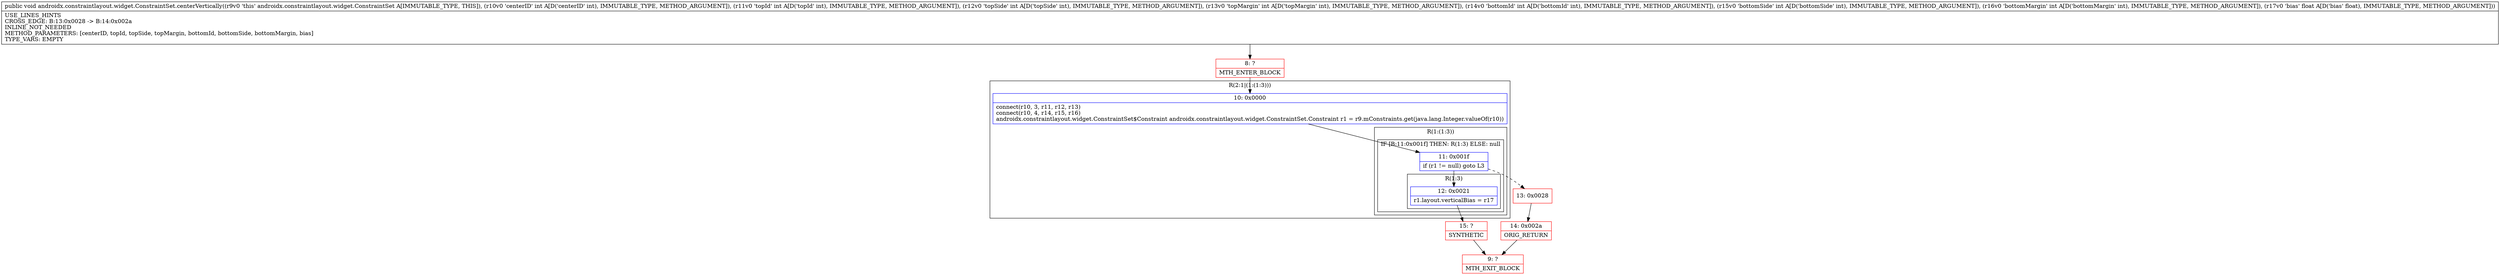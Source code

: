 digraph "CFG forandroidx.constraintlayout.widget.ConstraintSet.centerVertically(IIIIIIIF)V" {
subgraph cluster_Region_477896398 {
label = "R(2:1|(1:(1:3)))";
node [shape=record,color=blue];
Node_10 [shape=record,label="{10\:\ 0x0000|connect(r10, 3, r11, r12, r13)\lconnect(r10, 4, r14, r15, r16)\landroidx.constraintlayout.widget.ConstraintSet$Constraint androidx.constraintlayout.widget.ConstraintSet.Constraint r1 = r9.mConstraints.get(java.lang.Integer.valueOf(r10))\l}"];
subgraph cluster_Region_2014238784 {
label = "R(1:(1:3))";
node [shape=record,color=blue];
subgraph cluster_IfRegion_1449757987 {
label = "IF [B:11:0x001f] THEN: R(1:3) ELSE: null";
node [shape=record,color=blue];
Node_11 [shape=record,label="{11\:\ 0x001f|if (r1 != null) goto L3\l}"];
subgraph cluster_Region_1302570357 {
label = "R(1:3)";
node [shape=record,color=blue];
Node_12 [shape=record,label="{12\:\ 0x0021|r1.layout.verticalBias = r17\l}"];
}
}
}
}
Node_8 [shape=record,color=red,label="{8\:\ ?|MTH_ENTER_BLOCK\l}"];
Node_15 [shape=record,color=red,label="{15\:\ ?|SYNTHETIC\l}"];
Node_9 [shape=record,color=red,label="{9\:\ ?|MTH_EXIT_BLOCK\l}"];
Node_13 [shape=record,color=red,label="{13\:\ 0x0028}"];
Node_14 [shape=record,color=red,label="{14\:\ 0x002a|ORIG_RETURN\l}"];
MethodNode[shape=record,label="{public void androidx.constraintlayout.widget.ConstraintSet.centerVertically((r9v0 'this' androidx.constraintlayout.widget.ConstraintSet A[IMMUTABLE_TYPE, THIS]), (r10v0 'centerID' int A[D('centerID' int), IMMUTABLE_TYPE, METHOD_ARGUMENT]), (r11v0 'topId' int A[D('topId' int), IMMUTABLE_TYPE, METHOD_ARGUMENT]), (r12v0 'topSide' int A[D('topSide' int), IMMUTABLE_TYPE, METHOD_ARGUMENT]), (r13v0 'topMargin' int A[D('topMargin' int), IMMUTABLE_TYPE, METHOD_ARGUMENT]), (r14v0 'bottomId' int A[D('bottomId' int), IMMUTABLE_TYPE, METHOD_ARGUMENT]), (r15v0 'bottomSide' int A[D('bottomSide' int), IMMUTABLE_TYPE, METHOD_ARGUMENT]), (r16v0 'bottomMargin' int A[D('bottomMargin' int), IMMUTABLE_TYPE, METHOD_ARGUMENT]), (r17v0 'bias' float A[D('bias' float), IMMUTABLE_TYPE, METHOD_ARGUMENT]))  | USE_LINES_HINTS\lCROSS_EDGE: B:13:0x0028 \-\> B:14:0x002a\lINLINE_NOT_NEEDED\lMETHOD_PARAMETERS: [centerID, topId, topSide, topMargin, bottomId, bottomSide, bottomMargin, bias]\lTYPE_VARS: EMPTY\l}"];
MethodNode -> Node_8;Node_10 -> Node_11;
Node_11 -> Node_12;
Node_11 -> Node_13[style=dashed];
Node_12 -> Node_15;
Node_8 -> Node_10;
Node_15 -> Node_9;
Node_13 -> Node_14;
Node_14 -> Node_9;
}

